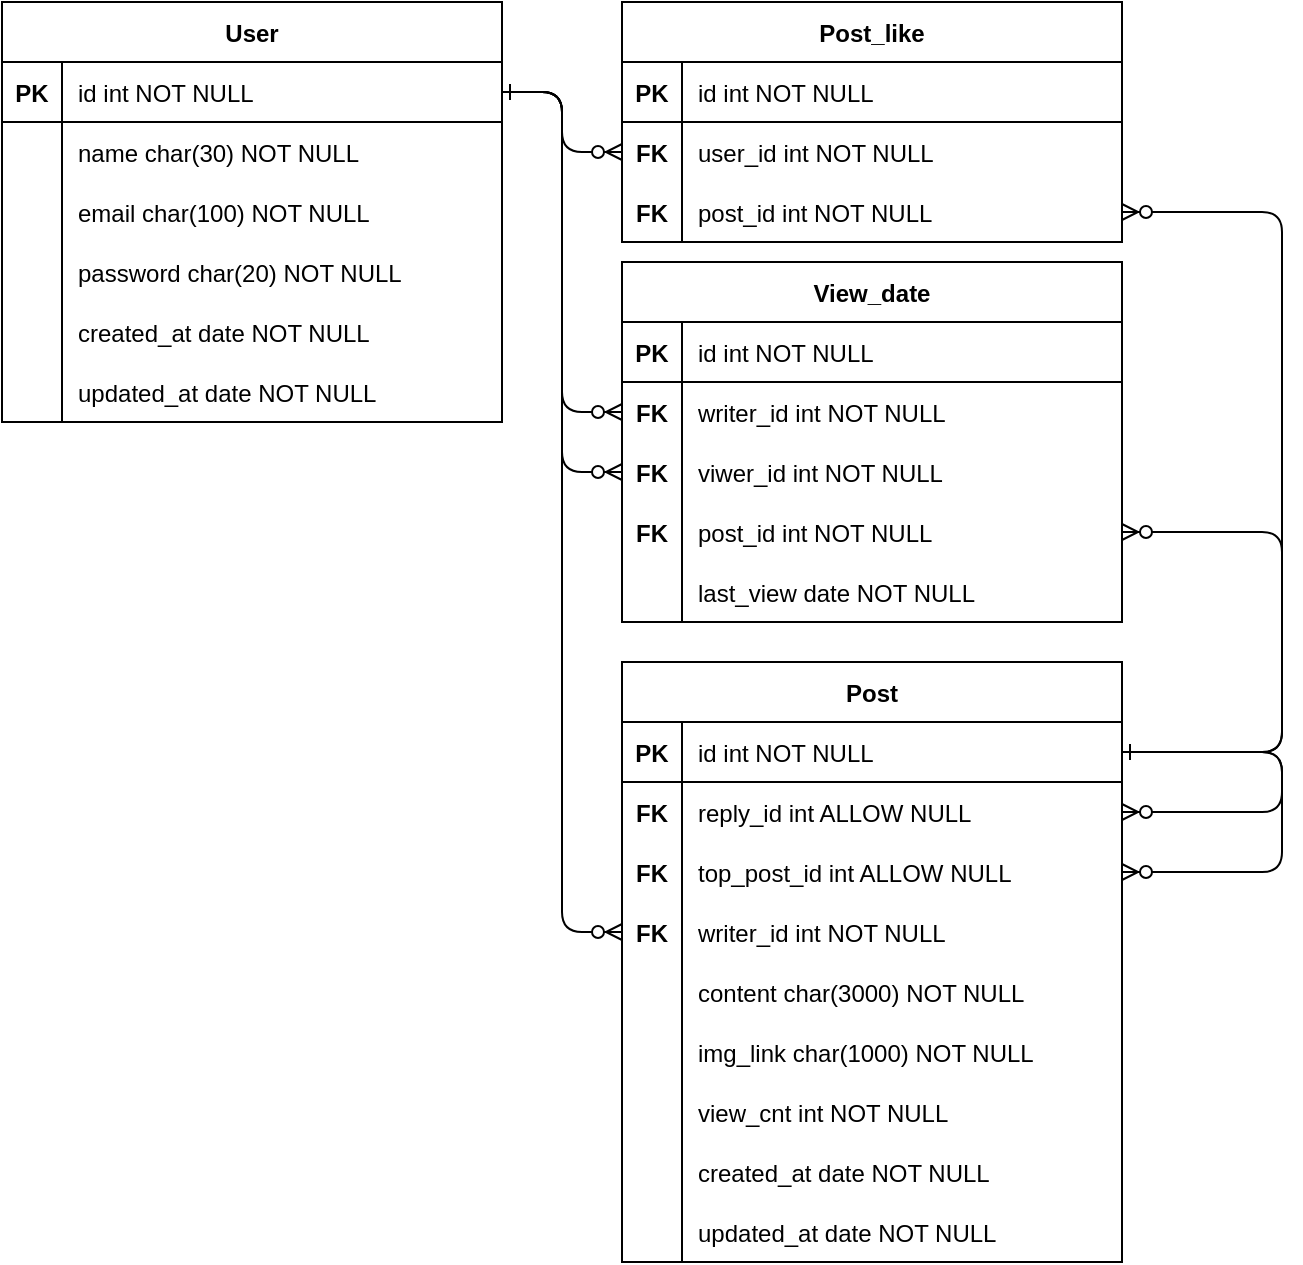 <mxfile version="28.0.6">
  <diagram id="R2lEEEUBdFMjLlhIrx00" name="Page-1">
    <mxGraphModel dx="2238" dy="1754" grid="1" gridSize="10" guides="1" tooltips="1" connect="1" arrows="1" fold="1" page="1" pageScale="1" pageWidth="850" pageHeight="1100" math="0" shadow="0" extFonts="Permanent Marker^https://fonts.googleapis.com/css?family=Permanent+Marker">
      <root>
        <mxCell id="0" />
        <mxCell id="1" parent="0" />
        <mxCell id="C-vyLk0tnHw3VtMMgP7b-1" value="" style="edgeStyle=elbowEdgeStyle;endArrow=ERzeroToMany;startArrow=ERone;endFill=1;startFill=0;" parent="1" source="C-vyLk0tnHw3VtMMgP7b-24" target="xu-oUshwSyRC3eAaZ8_8-12" edge="1">
          <mxGeometry width="100" height="100" relative="1" as="geometry">
            <mxPoint x="340" y="720" as="sourcePoint" />
            <mxPoint x="700" y="195" as="targetPoint" />
          </mxGeometry>
        </mxCell>
        <mxCell id="C-vyLk0tnHw3VtMMgP7b-23" value="User" style="shape=table;startSize=30;container=1;collapsible=1;childLayout=tableLayout;fixedRows=1;rowLines=0;fontStyle=1;align=center;resizeLast=1;" parent="1" vertex="1">
          <mxGeometry x="-40" y="-80" width="250" height="210" as="geometry" />
        </mxCell>
        <mxCell id="C-vyLk0tnHw3VtMMgP7b-24" value="" style="shape=partialRectangle;collapsible=0;dropTarget=0;pointerEvents=0;fillColor=none;points=[[0,0.5],[1,0.5]];portConstraint=eastwest;top=0;left=0;right=0;bottom=1;" parent="C-vyLk0tnHw3VtMMgP7b-23" vertex="1">
          <mxGeometry y="30" width="250" height="30" as="geometry" />
        </mxCell>
        <mxCell id="C-vyLk0tnHw3VtMMgP7b-25" value="PK" style="shape=partialRectangle;overflow=hidden;connectable=0;fillColor=none;top=0;left=0;bottom=0;right=0;fontStyle=1;" parent="C-vyLk0tnHw3VtMMgP7b-24" vertex="1">
          <mxGeometry width="30" height="30" as="geometry">
            <mxRectangle width="30" height="30" as="alternateBounds" />
          </mxGeometry>
        </mxCell>
        <mxCell id="C-vyLk0tnHw3VtMMgP7b-26" value="id int NOT NULL" style="shape=partialRectangle;overflow=hidden;connectable=0;fillColor=none;top=0;left=0;bottom=0;right=0;align=left;spacingLeft=6;fontStyle=0;" parent="C-vyLk0tnHw3VtMMgP7b-24" vertex="1">
          <mxGeometry x="30" width="220" height="30" as="geometry">
            <mxRectangle width="220" height="30" as="alternateBounds" />
          </mxGeometry>
        </mxCell>
        <mxCell id="C-vyLk0tnHw3VtMMgP7b-27" value="" style="shape=partialRectangle;collapsible=0;dropTarget=0;pointerEvents=0;fillColor=none;points=[[0,0.5],[1,0.5]];portConstraint=eastwest;top=0;left=0;right=0;bottom=0;" parent="C-vyLk0tnHw3VtMMgP7b-23" vertex="1">
          <mxGeometry y="60" width="250" height="30" as="geometry" />
        </mxCell>
        <mxCell id="C-vyLk0tnHw3VtMMgP7b-28" value="&#xa;" style="shape=partialRectangle;overflow=hidden;connectable=0;fillColor=none;top=0;left=0;bottom=0;right=0;" parent="C-vyLk0tnHw3VtMMgP7b-27" vertex="1">
          <mxGeometry width="30" height="30" as="geometry">
            <mxRectangle width="30" height="30" as="alternateBounds" />
          </mxGeometry>
        </mxCell>
        <mxCell id="C-vyLk0tnHw3VtMMgP7b-29" value="name char(30) NOT NULL" style="shape=partialRectangle;overflow=hidden;connectable=0;fillColor=none;top=0;left=0;bottom=0;right=0;align=left;spacingLeft=6;" parent="C-vyLk0tnHw3VtMMgP7b-27" vertex="1">
          <mxGeometry x="30" width="220" height="30" as="geometry">
            <mxRectangle width="220" height="30" as="alternateBounds" />
          </mxGeometry>
        </mxCell>
        <mxCell id="xu-oUshwSyRC3eAaZ8_8-1" value="" style="shape=partialRectangle;collapsible=0;dropTarget=0;pointerEvents=0;fillColor=none;points=[[0,0.5],[1,0.5]];portConstraint=eastwest;top=0;left=0;right=0;bottom=0;" parent="C-vyLk0tnHw3VtMMgP7b-23" vertex="1">
          <mxGeometry y="90" width="250" height="30" as="geometry" />
        </mxCell>
        <mxCell id="xu-oUshwSyRC3eAaZ8_8-2" value="&#xa;" style="shape=partialRectangle;overflow=hidden;connectable=0;fillColor=none;top=0;left=0;bottom=0;right=0;" parent="xu-oUshwSyRC3eAaZ8_8-1" vertex="1">
          <mxGeometry width="30" height="30" as="geometry">
            <mxRectangle width="30" height="30" as="alternateBounds" />
          </mxGeometry>
        </mxCell>
        <mxCell id="xu-oUshwSyRC3eAaZ8_8-3" value="email char(100) NOT NULL" style="shape=partialRectangle;overflow=hidden;connectable=0;fillColor=none;top=0;left=0;bottom=0;right=0;align=left;spacingLeft=6;" parent="xu-oUshwSyRC3eAaZ8_8-1" vertex="1">
          <mxGeometry x="30" width="220" height="30" as="geometry">
            <mxRectangle width="220" height="30" as="alternateBounds" />
          </mxGeometry>
        </mxCell>
        <mxCell id="xu-oUshwSyRC3eAaZ8_8-4" value="" style="shape=partialRectangle;collapsible=0;dropTarget=0;pointerEvents=0;fillColor=none;points=[[0,0.5],[1,0.5]];portConstraint=eastwest;top=0;left=0;right=0;bottom=0;" parent="C-vyLk0tnHw3VtMMgP7b-23" vertex="1">
          <mxGeometry y="120" width="250" height="30" as="geometry" />
        </mxCell>
        <mxCell id="xu-oUshwSyRC3eAaZ8_8-5" value="&#xa;" style="shape=partialRectangle;overflow=hidden;connectable=0;fillColor=none;top=0;left=0;bottom=0;right=0;" parent="xu-oUshwSyRC3eAaZ8_8-4" vertex="1">
          <mxGeometry width="30" height="30" as="geometry">
            <mxRectangle width="30" height="30" as="alternateBounds" />
          </mxGeometry>
        </mxCell>
        <mxCell id="xu-oUshwSyRC3eAaZ8_8-6" value="password char(20) NOT NULL" style="shape=partialRectangle;overflow=hidden;connectable=0;fillColor=none;top=0;left=0;bottom=0;right=0;align=left;spacingLeft=6;" parent="xu-oUshwSyRC3eAaZ8_8-4" vertex="1">
          <mxGeometry x="30" width="220" height="30" as="geometry">
            <mxRectangle width="220" height="30" as="alternateBounds" />
          </mxGeometry>
        </mxCell>
        <mxCell id="xu-oUshwSyRC3eAaZ8_8-64" value="" style="shape=partialRectangle;collapsible=0;dropTarget=0;pointerEvents=0;fillColor=none;points=[[0,0.5],[1,0.5]];portConstraint=eastwest;top=0;left=0;right=0;bottom=0;" parent="C-vyLk0tnHw3VtMMgP7b-23" vertex="1">
          <mxGeometry y="150" width="250" height="30" as="geometry" />
        </mxCell>
        <mxCell id="xu-oUshwSyRC3eAaZ8_8-65" value="&#xa;" style="shape=partialRectangle;overflow=hidden;connectable=0;fillColor=none;top=0;left=0;bottom=0;right=0;" parent="xu-oUshwSyRC3eAaZ8_8-64" vertex="1">
          <mxGeometry width="30" height="30" as="geometry">
            <mxRectangle width="30" height="30" as="alternateBounds" />
          </mxGeometry>
        </mxCell>
        <mxCell id="xu-oUshwSyRC3eAaZ8_8-66" value="created_at date NOT NULL" style="shape=partialRectangle;overflow=hidden;connectable=0;fillColor=none;top=0;left=0;bottom=0;right=0;align=left;spacingLeft=6;" parent="xu-oUshwSyRC3eAaZ8_8-64" vertex="1">
          <mxGeometry x="30" width="220" height="30" as="geometry">
            <mxRectangle width="220" height="30" as="alternateBounds" />
          </mxGeometry>
        </mxCell>
        <mxCell id="xu-oUshwSyRC3eAaZ8_8-67" value="" style="shape=partialRectangle;collapsible=0;dropTarget=0;pointerEvents=0;fillColor=none;points=[[0,0.5],[1,0.5]];portConstraint=eastwest;top=0;left=0;right=0;bottom=0;" parent="C-vyLk0tnHw3VtMMgP7b-23" vertex="1">
          <mxGeometry y="180" width="250" height="30" as="geometry" />
        </mxCell>
        <mxCell id="xu-oUshwSyRC3eAaZ8_8-68" value="&#xa;" style="shape=partialRectangle;overflow=hidden;connectable=0;fillColor=none;top=0;left=0;bottom=0;right=0;" parent="xu-oUshwSyRC3eAaZ8_8-67" vertex="1">
          <mxGeometry width="30" height="30" as="geometry">
            <mxRectangle width="30" height="30" as="alternateBounds" />
          </mxGeometry>
        </mxCell>
        <mxCell id="xu-oUshwSyRC3eAaZ8_8-69" value="updated_at date NOT NULL" style="shape=partialRectangle;overflow=hidden;connectable=0;fillColor=none;top=0;left=0;bottom=0;right=0;align=left;spacingLeft=6;" parent="xu-oUshwSyRC3eAaZ8_8-67" vertex="1">
          <mxGeometry x="30" width="220" height="30" as="geometry">
            <mxRectangle width="220" height="30" as="alternateBounds" />
          </mxGeometry>
        </mxCell>
        <mxCell id="xu-oUshwSyRC3eAaZ8_8-8" value="Post_like" style="shape=table;startSize=30;container=1;collapsible=1;childLayout=tableLayout;fixedRows=1;rowLines=0;fontStyle=1;align=center;resizeLast=1;" parent="1" vertex="1">
          <mxGeometry x="270" y="-80" width="250" height="120" as="geometry" />
        </mxCell>
        <mxCell id="xu-oUshwSyRC3eAaZ8_8-9" value="" style="shape=partialRectangle;collapsible=0;dropTarget=0;pointerEvents=0;fillColor=none;points=[[0,0.5],[1,0.5]];portConstraint=eastwest;top=0;left=0;right=0;bottom=1;" parent="xu-oUshwSyRC3eAaZ8_8-8" vertex="1">
          <mxGeometry y="30" width="250" height="30" as="geometry" />
        </mxCell>
        <mxCell id="xu-oUshwSyRC3eAaZ8_8-10" value="PK" style="shape=partialRectangle;overflow=hidden;connectable=0;fillColor=none;top=0;left=0;bottom=0;right=0;fontStyle=1;" parent="xu-oUshwSyRC3eAaZ8_8-9" vertex="1">
          <mxGeometry width="30" height="30" as="geometry">
            <mxRectangle width="30" height="30" as="alternateBounds" />
          </mxGeometry>
        </mxCell>
        <mxCell id="xu-oUshwSyRC3eAaZ8_8-11" value="id int NOT NULL" style="shape=partialRectangle;overflow=hidden;connectable=0;fillColor=none;top=0;left=0;bottom=0;right=0;align=left;spacingLeft=6;fontStyle=0;" parent="xu-oUshwSyRC3eAaZ8_8-9" vertex="1">
          <mxGeometry x="30" width="220" height="30" as="geometry">
            <mxRectangle width="220" height="30" as="alternateBounds" />
          </mxGeometry>
        </mxCell>
        <mxCell id="xu-oUshwSyRC3eAaZ8_8-12" value="" style="shape=partialRectangle;collapsible=0;dropTarget=0;pointerEvents=0;fillColor=none;points=[[0,0.5],[1,0.5]];portConstraint=eastwest;top=0;left=0;right=0;bottom=0;" parent="xu-oUshwSyRC3eAaZ8_8-8" vertex="1">
          <mxGeometry y="60" width="250" height="30" as="geometry" />
        </mxCell>
        <mxCell id="xu-oUshwSyRC3eAaZ8_8-13" value="FK" style="shape=partialRectangle;overflow=hidden;connectable=0;fillColor=none;top=0;left=0;bottom=0;right=0;fontStyle=1" parent="xu-oUshwSyRC3eAaZ8_8-12" vertex="1">
          <mxGeometry width="30" height="30" as="geometry">
            <mxRectangle width="30" height="30" as="alternateBounds" />
          </mxGeometry>
        </mxCell>
        <mxCell id="xu-oUshwSyRC3eAaZ8_8-14" value="user_id int NOT NULL" style="shape=partialRectangle;overflow=hidden;connectable=0;fillColor=none;top=0;left=0;bottom=0;right=0;align=left;spacingLeft=6;" parent="xu-oUshwSyRC3eAaZ8_8-12" vertex="1">
          <mxGeometry x="30" width="220" height="30" as="geometry">
            <mxRectangle width="220" height="30" as="alternateBounds" />
          </mxGeometry>
        </mxCell>
        <mxCell id="xu-oUshwSyRC3eAaZ8_8-15" value="" style="shape=partialRectangle;collapsible=0;dropTarget=0;pointerEvents=0;fillColor=none;points=[[0,0.5],[1,0.5]];portConstraint=eastwest;top=0;left=0;right=0;bottom=0;" parent="xu-oUshwSyRC3eAaZ8_8-8" vertex="1">
          <mxGeometry y="90" width="250" height="30" as="geometry" />
        </mxCell>
        <mxCell id="xu-oUshwSyRC3eAaZ8_8-16" value="FK" style="shape=partialRectangle;overflow=hidden;connectable=0;fillColor=none;top=0;left=0;bottom=0;right=0;fontStyle=1" parent="xu-oUshwSyRC3eAaZ8_8-15" vertex="1">
          <mxGeometry width="30" height="30" as="geometry">
            <mxRectangle width="30" height="30" as="alternateBounds" />
          </mxGeometry>
        </mxCell>
        <mxCell id="xu-oUshwSyRC3eAaZ8_8-17" value="post_id int NOT NULL" style="shape=partialRectangle;overflow=hidden;connectable=0;fillColor=none;top=0;left=0;bottom=0;right=0;align=left;spacingLeft=6;" parent="xu-oUshwSyRC3eAaZ8_8-15" vertex="1">
          <mxGeometry x="30" width="220" height="30" as="geometry">
            <mxRectangle width="220" height="30" as="alternateBounds" />
          </mxGeometry>
        </mxCell>
        <mxCell id="xu-oUshwSyRC3eAaZ8_8-21" value="Post" style="shape=table;startSize=30;container=1;collapsible=1;childLayout=tableLayout;fixedRows=1;rowLines=0;fontStyle=1;align=center;resizeLast=1;" parent="1" vertex="1">
          <mxGeometry x="270" y="250" width="250" height="300" as="geometry" />
        </mxCell>
        <mxCell id="xu-oUshwSyRC3eAaZ8_8-22" value="" style="shape=partialRectangle;collapsible=0;dropTarget=0;pointerEvents=0;fillColor=none;points=[[0,0.5],[1,0.5]];portConstraint=eastwest;top=0;left=0;right=0;bottom=1;" parent="xu-oUshwSyRC3eAaZ8_8-21" vertex="1">
          <mxGeometry y="30" width="250" height="30" as="geometry" />
        </mxCell>
        <mxCell id="xu-oUshwSyRC3eAaZ8_8-23" value="PK" style="shape=partialRectangle;overflow=hidden;connectable=0;fillColor=none;top=0;left=0;bottom=0;right=0;fontStyle=1;" parent="xu-oUshwSyRC3eAaZ8_8-22" vertex="1">
          <mxGeometry width="30" height="30" as="geometry">
            <mxRectangle width="30" height="30" as="alternateBounds" />
          </mxGeometry>
        </mxCell>
        <mxCell id="xu-oUshwSyRC3eAaZ8_8-24" value="id int NOT NULL" style="shape=partialRectangle;overflow=hidden;connectable=0;fillColor=none;top=0;left=0;bottom=0;right=0;align=left;spacingLeft=6;fontStyle=0;" parent="xu-oUshwSyRC3eAaZ8_8-22" vertex="1">
          <mxGeometry x="30" width="220" height="30" as="geometry">
            <mxRectangle width="220" height="30" as="alternateBounds" />
          </mxGeometry>
        </mxCell>
        <mxCell id="xu-oUshwSyRC3eAaZ8_8-25" value="" style="shape=partialRectangle;collapsible=0;dropTarget=0;pointerEvents=0;fillColor=none;points=[[0,0.5],[1,0.5]];portConstraint=eastwest;top=0;left=0;right=0;bottom=0;" parent="xu-oUshwSyRC3eAaZ8_8-21" vertex="1">
          <mxGeometry y="60" width="250" height="30" as="geometry" />
        </mxCell>
        <mxCell id="xu-oUshwSyRC3eAaZ8_8-26" value="FK" style="shape=partialRectangle;overflow=hidden;connectable=0;fillColor=none;top=0;left=0;bottom=0;right=0;fontStyle=1" parent="xu-oUshwSyRC3eAaZ8_8-25" vertex="1">
          <mxGeometry width="30" height="30" as="geometry">
            <mxRectangle width="30" height="30" as="alternateBounds" />
          </mxGeometry>
        </mxCell>
        <mxCell id="xu-oUshwSyRC3eAaZ8_8-27" value="reply_id int ALLOW NULL" style="shape=partialRectangle;overflow=hidden;connectable=0;fillColor=none;top=0;left=0;bottom=0;right=0;align=left;spacingLeft=6;" parent="xu-oUshwSyRC3eAaZ8_8-25" vertex="1">
          <mxGeometry x="30" width="220" height="30" as="geometry">
            <mxRectangle width="220" height="30" as="alternateBounds" />
          </mxGeometry>
        </mxCell>
        <mxCell id="3PNNcCRbFQmvTgJ2f0xF-1" value="" style="shape=partialRectangle;collapsible=0;dropTarget=0;pointerEvents=0;fillColor=none;points=[[0,0.5],[1,0.5]];portConstraint=eastwest;top=0;left=0;right=0;bottom=0;" vertex="1" parent="xu-oUshwSyRC3eAaZ8_8-21">
          <mxGeometry y="90" width="250" height="30" as="geometry" />
        </mxCell>
        <mxCell id="3PNNcCRbFQmvTgJ2f0xF-2" value="FK" style="shape=partialRectangle;overflow=hidden;connectable=0;fillColor=none;top=0;left=0;bottom=0;right=0;fontStyle=1" vertex="1" parent="3PNNcCRbFQmvTgJ2f0xF-1">
          <mxGeometry width="30" height="30" as="geometry">
            <mxRectangle width="30" height="30" as="alternateBounds" />
          </mxGeometry>
        </mxCell>
        <mxCell id="3PNNcCRbFQmvTgJ2f0xF-3" value="top_post_id int ALLOW NULL" style="shape=partialRectangle;overflow=hidden;connectable=0;fillColor=none;top=0;left=0;bottom=0;right=0;align=left;spacingLeft=6;" vertex="1" parent="3PNNcCRbFQmvTgJ2f0xF-1">
          <mxGeometry x="30" width="220" height="30" as="geometry">
            <mxRectangle width="220" height="30" as="alternateBounds" />
          </mxGeometry>
        </mxCell>
        <mxCell id="A0waoydQnFK4S56T7-B5-1" value="" style="shape=partialRectangle;collapsible=0;dropTarget=0;pointerEvents=0;fillColor=none;points=[[0,0.5],[1,0.5]];portConstraint=eastwest;top=0;left=0;right=0;bottom=0;" parent="xu-oUshwSyRC3eAaZ8_8-21" vertex="1">
          <mxGeometry y="120" width="250" height="30" as="geometry" />
        </mxCell>
        <mxCell id="A0waoydQnFK4S56T7-B5-2" value="FK" style="shape=partialRectangle;overflow=hidden;connectable=0;fillColor=none;top=0;left=0;bottom=0;right=0;fontStyle=1" parent="A0waoydQnFK4S56T7-B5-1" vertex="1">
          <mxGeometry width="30" height="30" as="geometry">
            <mxRectangle width="30" height="30" as="alternateBounds" />
          </mxGeometry>
        </mxCell>
        <mxCell id="A0waoydQnFK4S56T7-B5-3" value="writer_id int NOT NULL" style="shape=partialRectangle;overflow=hidden;connectable=0;fillColor=none;top=0;left=0;bottom=0;right=0;align=left;spacingLeft=6;" parent="A0waoydQnFK4S56T7-B5-1" vertex="1">
          <mxGeometry x="30" width="220" height="30" as="geometry">
            <mxRectangle width="220" height="30" as="alternateBounds" />
          </mxGeometry>
        </mxCell>
        <mxCell id="xu-oUshwSyRC3eAaZ8_8-28" value="" style="shape=partialRectangle;collapsible=0;dropTarget=0;pointerEvents=0;fillColor=none;points=[[0,0.5],[1,0.5]];portConstraint=eastwest;top=0;left=0;right=0;bottom=0;" parent="xu-oUshwSyRC3eAaZ8_8-21" vertex="1">
          <mxGeometry y="150" width="250" height="30" as="geometry" />
        </mxCell>
        <mxCell id="xu-oUshwSyRC3eAaZ8_8-29" value="&#xa;" style="shape=partialRectangle;overflow=hidden;connectable=0;fillColor=none;top=0;left=0;bottom=0;right=0;" parent="xu-oUshwSyRC3eAaZ8_8-28" vertex="1">
          <mxGeometry width="30" height="30" as="geometry">
            <mxRectangle width="30" height="30" as="alternateBounds" />
          </mxGeometry>
        </mxCell>
        <mxCell id="xu-oUshwSyRC3eAaZ8_8-30" value="content char(3000) NOT NULL" style="shape=partialRectangle;overflow=hidden;connectable=0;fillColor=none;top=0;left=0;bottom=0;right=0;align=left;spacingLeft=6;" parent="xu-oUshwSyRC3eAaZ8_8-28" vertex="1">
          <mxGeometry x="30" width="220" height="30" as="geometry">
            <mxRectangle width="220" height="30" as="alternateBounds" />
          </mxGeometry>
        </mxCell>
        <mxCell id="xu-oUshwSyRC3eAaZ8_8-31" value="" style="shape=partialRectangle;collapsible=0;dropTarget=0;pointerEvents=0;fillColor=none;points=[[0,0.5],[1,0.5]];portConstraint=eastwest;top=0;left=0;right=0;bottom=0;" parent="xu-oUshwSyRC3eAaZ8_8-21" vertex="1">
          <mxGeometry y="180" width="250" height="30" as="geometry" />
        </mxCell>
        <mxCell id="xu-oUshwSyRC3eAaZ8_8-32" value="&#xa;" style="shape=partialRectangle;overflow=hidden;connectable=0;fillColor=none;top=0;left=0;bottom=0;right=0;" parent="xu-oUshwSyRC3eAaZ8_8-31" vertex="1">
          <mxGeometry width="30" height="30" as="geometry">
            <mxRectangle width="30" height="30" as="alternateBounds" />
          </mxGeometry>
        </mxCell>
        <mxCell id="xu-oUshwSyRC3eAaZ8_8-33" value="img_link char(1000) NOT NULL" style="shape=partialRectangle;overflow=hidden;connectable=0;fillColor=none;top=0;left=0;bottom=0;right=0;align=left;spacingLeft=6;" parent="xu-oUshwSyRC3eAaZ8_8-31" vertex="1">
          <mxGeometry x="30" width="220" height="30" as="geometry">
            <mxRectangle width="220" height="30" as="alternateBounds" />
          </mxGeometry>
        </mxCell>
        <mxCell id="xu-oUshwSyRC3eAaZ8_8-37" value="" style="shape=partialRectangle;collapsible=0;dropTarget=0;pointerEvents=0;fillColor=none;points=[[0,0.5],[1,0.5]];portConstraint=eastwest;top=0;left=0;right=0;bottom=0;" parent="xu-oUshwSyRC3eAaZ8_8-21" vertex="1">
          <mxGeometry y="210" width="250" height="30" as="geometry" />
        </mxCell>
        <mxCell id="xu-oUshwSyRC3eAaZ8_8-38" value="&#xa;" style="shape=partialRectangle;overflow=hidden;connectable=0;fillColor=none;top=0;left=0;bottom=0;right=0;" parent="xu-oUshwSyRC3eAaZ8_8-37" vertex="1">
          <mxGeometry width="30" height="30" as="geometry">
            <mxRectangle width="30" height="30" as="alternateBounds" />
          </mxGeometry>
        </mxCell>
        <mxCell id="xu-oUshwSyRC3eAaZ8_8-39" value="view_cnt int NOT NULL" style="shape=partialRectangle;overflow=hidden;connectable=0;fillColor=none;top=0;left=0;bottom=0;right=0;align=left;spacingLeft=6;" parent="xu-oUshwSyRC3eAaZ8_8-37" vertex="1">
          <mxGeometry x="30" width="220" height="30" as="geometry">
            <mxRectangle width="220" height="30" as="alternateBounds" />
          </mxGeometry>
        </mxCell>
        <mxCell id="xu-oUshwSyRC3eAaZ8_8-70" value="" style="shape=partialRectangle;collapsible=0;dropTarget=0;pointerEvents=0;fillColor=none;points=[[0,0.5],[1,0.5]];portConstraint=eastwest;top=0;left=0;right=0;bottom=0;" parent="xu-oUshwSyRC3eAaZ8_8-21" vertex="1">
          <mxGeometry y="240" width="250" height="30" as="geometry" />
        </mxCell>
        <mxCell id="xu-oUshwSyRC3eAaZ8_8-71" value="&#xa;" style="shape=partialRectangle;overflow=hidden;connectable=0;fillColor=none;top=0;left=0;bottom=0;right=0;" parent="xu-oUshwSyRC3eAaZ8_8-70" vertex="1">
          <mxGeometry width="30" height="30" as="geometry">
            <mxRectangle width="30" height="30" as="alternateBounds" />
          </mxGeometry>
        </mxCell>
        <mxCell id="xu-oUshwSyRC3eAaZ8_8-72" value="created_at date NOT NULL" style="shape=partialRectangle;overflow=hidden;connectable=0;fillColor=none;top=0;left=0;bottom=0;right=0;align=left;spacingLeft=6;" parent="xu-oUshwSyRC3eAaZ8_8-70" vertex="1">
          <mxGeometry x="30" width="220" height="30" as="geometry">
            <mxRectangle width="220" height="30" as="alternateBounds" />
          </mxGeometry>
        </mxCell>
        <mxCell id="xu-oUshwSyRC3eAaZ8_8-73" value="" style="shape=partialRectangle;collapsible=0;dropTarget=0;pointerEvents=0;fillColor=none;points=[[0,0.5],[1,0.5]];portConstraint=eastwest;top=0;left=0;right=0;bottom=0;" parent="xu-oUshwSyRC3eAaZ8_8-21" vertex="1">
          <mxGeometry y="270" width="250" height="30" as="geometry" />
        </mxCell>
        <mxCell id="xu-oUshwSyRC3eAaZ8_8-74" value="&#xa;" style="shape=partialRectangle;overflow=hidden;connectable=0;fillColor=none;top=0;left=0;bottom=0;right=0;" parent="xu-oUshwSyRC3eAaZ8_8-73" vertex="1">
          <mxGeometry width="30" height="30" as="geometry">
            <mxRectangle width="30" height="30" as="alternateBounds" />
          </mxGeometry>
        </mxCell>
        <mxCell id="xu-oUshwSyRC3eAaZ8_8-75" value="updated_at date NOT NULL" style="shape=partialRectangle;overflow=hidden;connectable=0;fillColor=none;top=0;left=0;bottom=0;right=0;align=left;spacingLeft=6;" parent="xu-oUshwSyRC3eAaZ8_8-73" vertex="1">
          <mxGeometry x="30" width="220" height="30" as="geometry">
            <mxRectangle width="220" height="30" as="alternateBounds" />
          </mxGeometry>
        </mxCell>
        <mxCell id="A0waoydQnFK4S56T7-B5-11" value="" style="edgeStyle=elbowEdgeStyle;endArrow=ERzeroToMany;startArrow=ERone;endFill=1;startFill=0;" parent="xu-oUshwSyRC3eAaZ8_8-21" source="xu-oUshwSyRC3eAaZ8_8-22" target="xu-oUshwSyRC3eAaZ8_8-25" edge="1">
          <mxGeometry width="100" height="100" relative="1" as="geometry">
            <mxPoint x="510" y="150" as="sourcePoint" />
            <mxPoint x="510" y="40" as="targetPoint" />
            <Array as="points">
              <mxPoint x="330" y="75" />
            </Array>
          </mxGeometry>
        </mxCell>
        <mxCell id="3PNNcCRbFQmvTgJ2f0xF-6" value="" style="edgeStyle=elbowEdgeStyle;endArrow=ERzeroToMany;startArrow=ERone;endFill=1;startFill=0;" edge="1" parent="xu-oUshwSyRC3eAaZ8_8-21" source="xu-oUshwSyRC3eAaZ8_8-22" target="3PNNcCRbFQmvTgJ2f0xF-1">
          <mxGeometry width="100" height="100" relative="1" as="geometry">
            <mxPoint x="320" y="120" as="sourcePoint" />
            <mxPoint x="320" y="150" as="targetPoint" />
            <Array as="points">
              <mxPoint x="330" y="70" />
            </Array>
          </mxGeometry>
        </mxCell>
        <mxCell id="xu-oUshwSyRC3eAaZ8_8-46" value="View_date" style="shape=table;startSize=30;container=1;collapsible=1;childLayout=tableLayout;fixedRows=1;rowLines=0;fontStyle=1;align=center;resizeLast=1;" parent="1" vertex="1">
          <mxGeometry x="270" y="50" width="250" height="180" as="geometry" />
        </mxCell>
        <mxCell id="xu-oUshwSyRC3eAaZ8_8-47" value="" style="shape=partialRectangle;collapsible=0;dropTarget=0;pointerEvents=0;fillColor=none;points=[[0,0.5],[1,0.5]];portConstraint=eastwest;top=0;left=0;right=0;bottom=1;" parent="xu-oUshwSyRC3eAaZ8_8-46" vertex="1">
          <mxGeometry y="30" width="250" height="30" as="geometry" />
        </mxCell>
        <mxCell id="xu-oUshwSyRC3eAaZ8_8-48" value="PK" style="shape=partialRectangle;overflow=hidden;connectable=0;fillColor=none;top=0;left=0;bottom=0;right=0;fontStyle=1;" parent="xu-oUshwSyRC3eAaZ8_8-47" vertex="1">
          <mxGeometry width="30" height="30" as="geometry">
            <mxRectangle width="30" height="30" as="alternateBounds" />
          </mxGeometry>
        </mxCell>
        <mxCell id="xu-oUshwSyRC3eAaZ8_8-49" value="id int NOT NULL" style="shape=partialRectangle;overflow=hidden;connectable=0;fillColor=none;top=0;left=0;bottom=0;right=0;align=left;spacingLeft=6;fontStyle=0;" parent="xu-oUshwSyRC3eAaZ8_8-47" vertex="1">
          <mxGeometry x="30" width="220" height="30" as="geometry">
            <mxRectangle width="220" height="30" as="alternateBounds" />
          </mxGeometry>
        </mxCell>
        <mxCell id="xu-oUshwSyRC3eAaZ8_8-50" value="" style="shape=partialRectangle;collapsible=0;dropTarget=0;pointerEvents=0;fillColor=none;points=[[0,0.5],[1,0.5]];portConstraint=eastwest;top=0;left=0;right=0;bottom=0;" parent="xu-oUshwSyRC3eAaZ8_8-46" vertex="1">
          <mxGeometry y="60" width="250" height="30" as="geometry" />
        </mxCell>
        <mxCell id="xu-oUshwSyRC3eAaZ8_8-51" value="FK" style="shape=partialRectangle;overflow=hidden;connectable=0;fillColor=none;top=0;left=0;bottom=0;right=0;fontStyle=1" parent="xu-oUshwSyRC3eAaZ8_8-50" vertex="1">
          <mxGeometry width="30" height="30" as="geometry">
            <mxRectangle width="30" height="30" as="alternateBounds" />
          </mxGeometry>
        </mxCell>
        <mxCell id="xu-oUshwSyRC3eAaZ8_8-52" value="writer_id int NOT NULL" style="shape=partialRectangle;overflow=hidden;connectable=0;fillColor=none;top=0;left=0;bottom=0;right=0;align=left;spacingLeft=6;" parent="xu-oUshwSyRC3eAaZ8_8-50" vertex="1">
          <mxGeometry x="30" width="220" height="30" as="geometry">
            <mxRectangle width="220" height="30" as="alternateBounds" />
          </mxGeometry>
        </mxCell>
        <mxCell id="3PNNcCRbFQmvTgJ2f0xF-7" value="" style="shape=partialRectangle;collapsible=0;dropTarget=0;pointerEvents=0;fillColor=none;points=[[0,0.5],[1,0.5]];portConstraint=eastwest;top=0;left=0;right=0;bottom=0;" vertex="1" parent="xu-oUshwSyRC3eAaZ8_8-46">
          <mxGeometry y="90" width="250" height="30" as="geometry" />
        </mxCell>
        <mxCell id="3PNNcCRbFQmvTgJ2f0xF-8" value="FK" style="shape=partialRectangle;overflow=hidden;connectable=0;fillColor=none;top=0;left=0;bottom=0;right=0;fontStyle=1" vertex="1" parent="3PNNcCRbFQmvTgJ2f0xF-7">
          <mxGeometry width="30" height="30" as="geometry">
            <mxRectangle width="30" height="30" as="alternateBounds" />
          </mxGeometry>
        </mxCell>
        <mxCell id="3PNNcCRbFQmvTgJ2f0xF-9" value="viwer_id int NOT NULL" style="shape=partialRectangle;overflow=hidden;connectable=0;fillColor=none;top=0;left=0;bottom=0;right=0;align=left;spacingLeft=6;" vertex="1" parent="3PNNcCRbFQmvTgJ2f0xF-7">
          <mxGeometry x="30" width="220" height="30" as="geometry">
            <mxRectangle width="220" height="30" as="alternateBounds" />
          </mxGeometry>
        </mxCell>
        <mxCell id="xu-oUshwSyRC3eAaZ8_8-53" value="" style="shape=partialRectangle;collapsible=0;dropTarget=0;pointerEvents=0;fillColor=none;points=[[0,0.5],[1,0.5]];portConstraint=eastwest;top=0;left=0;right=0;bottom=0;" parent="xu-oUshwSyRC3eAaZ8_8-46" vertex="1">
          <mxGeometry y="120" width="250" height="30" as="geometry" />
        </mxCell>
        <mxCell id="xu-oUshwSyRC3eAaZ8_8-54" value="FK" style="shape=partialRectangle;overflow=hidden;connectable=0;fillColor=none;top=0;left=0;bottom=0;right=0;fontStyle=1" parent="xu-oUshwSyRC3eAaZ8_8-53" vertex="1">
          <mxGeometry width="30" height="30" as="geometry">
            <mxRectangle width="30" height="30" as="alternateBounds" />
          </mxGeometry>
        </mxCell>
        <mxCell id="xu-oUshwSyRC3eAaZ8_8-55" value="post_id int NOT NULL" style="shape=partialRectangle;overflow=hidden;connectable=0;fillColor=none;top=0;left=0;bottom=0;right=0;align=left;spacingLeft=6;" parent="xu-oUshwSyRC3eAaZ8_8-53" vertex="1">
          <mxGeometry x="30" width="220" height="30" as="geometry">
            <mxRectangle width="220" height="30" as="alternateBounds" />
          </mxGeometry>
        </mxCell>
        <mxCell id="xu-oUshwSyRC3eAaZ8_8-61" value="" style="shape=partialRectangle;collapsible=0;dropTarget=0;pointerEvents=0;fillColor=none;points=[[0,0.5],[1,0.5]];portConstraint=eastwest;top=0;left=0;right=0;bottom=0;" parent="xu-oUshwSyRC3eAaZ8_8-46" vertex="1">
          <mxGeometry y="150" width="250" height="30" as="geometry" />
        </mxCell>
        <mxCell id="xu-oUshwSyRC3eAaZ8_8-62" value="" style="shape=partialRectangle;overflow=hidden;connectable=0;fillColor=none;top=0;left=0;bottom=0;right=0;fontStyle=1" parent="xu-oUshwSyRC3eAaZ8_8-61" vertex="1">
          <mxGeometry width="30" height="30" as="geometry">
            <mxRectangle width="30" height="30" as="alternateBounds" />
          </mxGeometry>
        </mxCell>
        <mxCell id="xu-oUshwSyRC3eAaZ8_8-63" value="last_view date NOT NULL" style="shape=partialRectangle;overflow=hidden;connectable=0;fillColor=none;top=0;left=0;bottom=0;right=0;align=left;spacingLeft=6;" parent="xu-oUshwSyRC3eAaZ8_8-61" vertex="1">
          <mxGeometry x="30" width="220" height="30" as="geometry">
            <mxRectangle width="220" height="30" as="alternateBounds" />
          </mxGeometry>
        </mxCell>
        <mxCell id="xu-oUshwSyRC3eAaZ8_8-57" value="" style="edgeStyle=elbowEdgeStyle;endArrow=ERzeroToMany;startArrow=ERone;endFill=1;startFill=0;" parent="1" source="xu-oUshwSyRC3eAaZ8_8-22" target="xu-oUshwSyRC3eAaZ8_8-15" edge="1">
          <mxGeometry width="100" height="100" relative="1" as="geometry">
            <mxPoint x="220" y="20" as="sourcePoint" />
            <mxPoint x="280" y="50" as="targetPoint" />
            <Array as="points">
              <mxPoint x="600" y="170" />
            </Array>
          </mxGeometry>
        </mxCell>
        <mxCell id="xu-oUshwSyRC3eAaZ8_8-58" value="" style="edgeStyle=elbowEdgeStyle;endArrow=ERzeroToMany;startArrow=ERone;endFill=1;startFill=0;" parent="1" source="xu-oUshwSyRC3eAaZ8_8-22" target="xu-oUshwSyRC3eAaZ8_8-53" edge="1">
          <mxGeometry width="100" height="100" relative="1" as="geometry">
            <mxPoint x="580" y="40" as="sourcePoint" />
            <mxPoint x="540" y="100" as="targetPoint" />
            <Array as="points">
              <mxPoint x="600" y="240" />
            </Array>
          </mxGeometry>
        </mxCell>
        <mxCell id="xu-oUshwSyRC3eAaZ8_8-60" value="" style="edgeStyle=elbowEdgeStyle;endArrow=ERzeroToMany;startArrow=ERone;endFill=1;startFill=0;" parent="1" source="C-vyLk0tnHw3VtMMgP7b-24" target="xu-oUshwSyRC3eAaZ8_8-50" edge="1">
          <mxGeometry width="100" height="100" relative="1" as="geometry">
            <mxPoint x="230" y="50" as="sourcePoint" />
            <mxPoint x="290" y="80" as="targetPoint" />
          </mxGeometry>
        </mxCell>
        <mxCell id="A0waoydQnFK4S56T7-B5-12" value="" style="edgeStyle=elbowEdgeStyle;endArrow=ERzeroToMany;startArrow=ERone;endFill=1;startFill=0;" parent="1" source="C-vyLk0tnHw3VtMMgP7b-24" target="A0waoydQnFK4S56T7-B5-1" edge="1">
          <mxGeometry width="100" height="100" relative="1" as="geometry">
            <mxPoint x="690" y="190" as="sourcePoint" />
            <mxPoint x="690" y="220" as="targetPoint" />
            <Array as="points">
              <mxPoint x="240" y="190" />
            </Array>
          </mxGeometry>
        </mxCell>
        <mxCell id="3PNNcCRbFQmvTgJ2f0xF-11" value="" style="edgeStyle=elbowEdgeStyle;endArrow=ERzeroToMany;startArrow=ERone;endFill=1;startFill=0;" edge="1" parent="1" source="C-vyLk0tnHw3VtMMgP7b-24" target="3PNNcCRbFQmvTgJ2f0xF-7">
          <mxGeometry width="100" height="100" relative="1" as="geometry">
            <mxPoint x="240" y="-10" as="sourcePoint" />
            <mxPoint x="300" y="20" as="targetPoint" />
          </mxGeometry>
        </mxCell>
      </root>
    </mxGraphModel>
  </diagram>
</mxfile>
